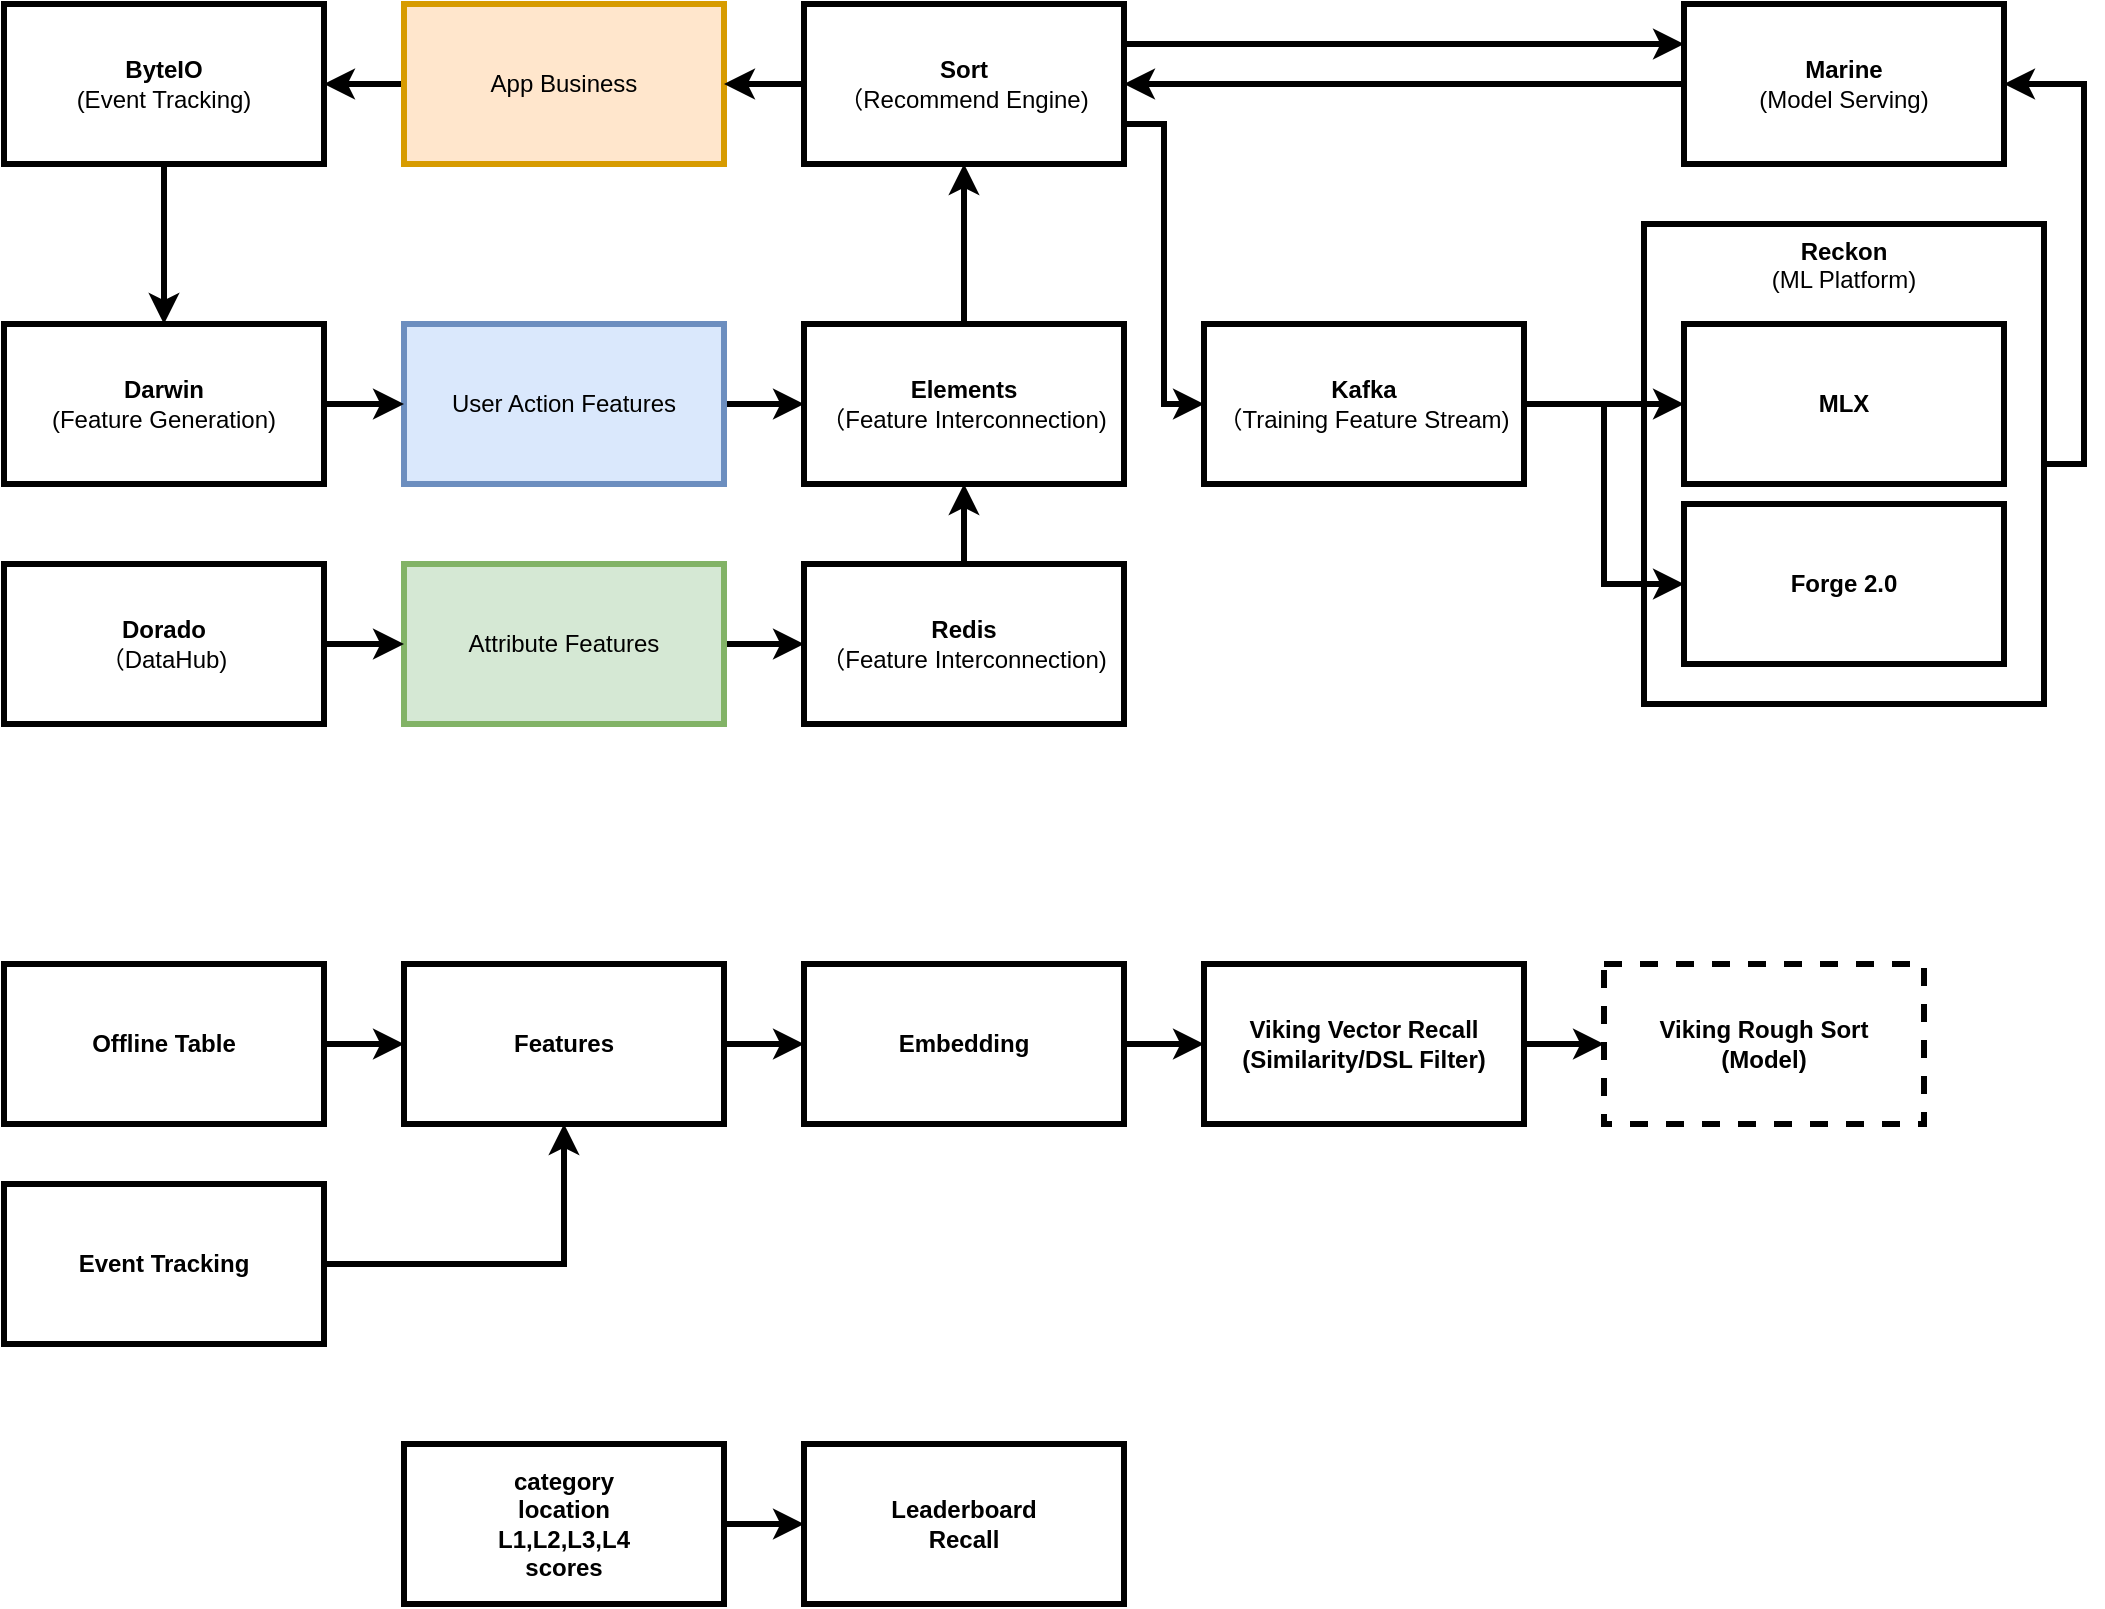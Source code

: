 <mxfile version="20.7.4" type="github">
  <diagram id="BtEQAv7aX4FZJnj8dR4N" name="Page-1">
    <mxGraphModel dx="1783" dy="1700" grid="1" gridSize="10" guides="1" tooltips="1" connect="1" arrows="1" fold="1" page="1" pageScale="1" pageWidth="827" pageHeight="1169" math="0" shadow="0">
      <root>
        <mxCell id="0" />
        <mxCell id="1" parent="0" />
        <mxCell id="Q7ln9e9xXu2RUql3f0e3-25" value="" style="group" parent="1" vertex="1" connectable="0">
          <mxGeometry x="620" y="30" width="200" height="240" as="geometry" />
        </mxCell>
        <mxCell id="Q7ln9e9xXu2RUql3f0e3-20" value="&lt;b&gt;Reckon&lt;br&gt;&lt;/b&gt;(ML Platform)" style="rounded=0;whiteSpace=wrap;html=1;strokeWidth=3;verticalAlign=top;fontColor=default;fillColor=default;" parent="Q7ln9e9xXu2RUql3f0e3-25" vertex="1">
          <mxGeometry width="200" height="240" as="geometry" />
        </mxCell>
        <mxCell id="Q7ln9e9xXu2RUql3f0e3-22" value="&lt;b&gt;MLX&lt;/b&gt;" style="rounded=0;whiteSpace=wrap;html=1;strokeWidth=3;" parent="Q7ln9e9xXu2RUql3f0e3-25" vertex="1">
          <mxGeometry x="20" y="50" width="160" height="80" as="geometry" />
        </mxCell>
        <mxCell id="Q7ln9e9xXu2RUql3f0e3-23" value="&lt;b&gt;Forge 2.0&lt;/b&gt;" style="rounded=0;whiteSpace=wrap;html=1;strokeWidth=3;" parent="Q7ln9e9xXu2RUql3f0e3-25" vertex="1">
          <mxGeometry x="20" y="140" width="160" height="80" as="geometry" />
        </mxCell>
        <mxCell id="Q7ln9e9xXu2RUql3f0e3-15" style="edgeStyle=orthogonalEdgeStyle;rounded=0;orthogonalLoop=1;jettySize=auto;html=1;exitX=1;exitY=0.5;exitDx=0;exitDy=0;entryX=0;entryY=0.5;entryDx=0;entryDy=0;strokeWidth=3;" parent="1" source="Q7ln9e9xXu2RUql3f0e3-1" target="Q7ln9e9xXu2RUql3f0e3-9" edge="1">
          <mxGeometry relative="1" as="geometry" />
        </mxCell>
        <mxCell id="Q7ln9e9xXu2RUql3f0e3-1" value="User Action Features" style="rounded=0;whiteSpace=wrap;html=1;strokeWidth=3;fillColor=#dae8fc;strokeColor=#6c8ebf;" parent="1" vertex="1">
          <mxGeometry y="80" width="160" height="80" as="geometry" />
        </mxCell>
        <mxCell id="VAz35YYLMqw6oio7wdMJ-4" style="edgeStyle=orthogonalEdgeStyle;rounded=0;orthogonalLoop=1;jettySize=auto;html=1;exitX=1;exitY=0.5;exitDx=0;exitDy=0;strokeWidth=3;fontColor=default;" edge="1" parent="1" source="Q7ln9e9xXu2RUql3f0e3-3" target="VAz35YYLMqw6oio7wdMJ-1">
          <mxGeometry relative="1" as="geometry" />
        </mxCell>
        <mxCell id="Q7ln9e9xXu2RUql3f0e3-3" value="Attribute Features" style="rounded=0;whiteSpace=wrap;html=1;strokeWidth=3;fillColor=#d5e8d4;strokeColor=#82b366;" parent="1" vertex="1">
          <mxGeometry y="200" width="160" height="80" as="geometry" />
        </mxCell>
        <mxCell id="Q7ln9e9xXu2RUql3f0e3-14" style="edgeStyle=orthogonalEdgeStyle;rounded=0;orthogonalLoop=1;jettySize=auto;html=1;exitX=1;exitY=0.5;exitDx=0;exitDy=0;entryX=0;entryY=0.5;entryDx=0;entryDy=0;strokeWidth=3;" parent="1" source="Q7ln9e9xXu2RUql3f0e3-5" target="Q7ln9e9xXu2RUql3f0e3-1" edge="1">
          <mxGeometry relative="1" as="geometry" />
        </mxCell>
        <mxCell id="Q7ln9e9xXu2RUql3f0e3-5" value="&lt;b&gt;Darwin&lt;br&gt;&lt;/b&gt;(Feature Generation)" style="rounded=0;whiteSpace=wrap;html=1;strokeWidth=3;" parent="1" vertex="1">
          <mxGeometry x="-200" y="80" width="160" height="80" as="geometry" />
        </mxCell>
        <mxCell id="Q7ln9e9xXu2RUql3f0e3-8" style="edgeStyle=orthogonalEdgeStyle;rounded=0;orthogonalLoop=1;jettySize=auto;html=1;exitX=0.5;exitY=1;exitDx=0;exitDy=0;entryX=0.5;entryY=0;entryDx=0;entryDy=0;strokeWidth=3;" parent="1" source="Q7ln9e9xXu2RUql3f0e3-7" target="Q7ln9e9xXu2RUql3f0e3-5" edge="1">
          <mxGeometry relative="1" as="geometry" />
        </mxCell>
        <mxCell id="Q7ln9e9xXu2RUql3f0e3-7" value="&lt;b&gt;ByteIO&lt;/b&gt;&lt;br&gt;(Event Tracking)" style="rounded=0;whiteSpace=wrap;html=1;strokeWidth=3;" parent="1" vertex="1">
          <mxGeometry x="-200" y="-80" width="160" height="80" as="geometry" />
        </mxCell>
        <mxCell id="VAz35YYLMqw6oio7wdMJ-18" style="edgeStyle=orthogonalEdgeStyle;rounded=0;orthogonalLoop=1;jettySize=auto;html=1;exitX=0.5;exitY=0;exitDx=0;exitDy=0;entryX=0.5;entryY=1;entryDx=0;entryDy=0;strokeWidth=3;fontColor=default;" edge="1" parent="1" source="Q7ln9e9xXu2RUql3f0e3-9" target="Q7ln9e9xXu2RUql3f0e3-34">
          <mxGeometry relative="1" as="geometry" />
        </mxCell>
        <mxCell id="Q7ln9e9xXu2RUql3f0e3-9" value="&lt;b&gt;Elements&lt;/b&gt;&lt;br&gt;（Feature Interconnection)" style="rounded=0;whiteSpace=wrap;html=1;strokeWidth=3;" parent="1" vertex="1">
          <mxGeometry x="200" y="80" width="160" height="80" as="geometry" />
        </mxCell>
        <mxCell id="Q7ln9e9xXu2RUql3f0e3-16" style="edgeStyle=orthogonalEdgeStyle;rounded=0;orthogonalLoop=1;jettySize=auto;html=1;exitX=1;exitY=0.5;exitDx=0;exitDy=0;strokeWidth=3;" parent="1" source="Q7ln9e9xXu2RUql3f0e3-12" target="Q7ln9e9xXu2RUql3f0e3-3" edge="1">
          <mxGeometry relative="1" as="geometry" />
        </mxCell>
        <mxCell id="Q7ln9e9xXu2RUql3f0e3-12" value="&lt;b&gt;Dorado&lt;/b&gt;&lt;br&gt;（DataHub)" style="rounded=0;whiteSpace=wrap;html=1;strokeWidth=3;" parent="1" vertex="1">
          <mxGeometry x="-200" y="200" width="160" height="80" as="geometry" />
        </mxCell>
        <mxCell id="Q7ln9e9xXu2RUql3f0e3-35" style="edgeStyle=orthogonalEdgeStyle;rounded=0;orthogonalLoop=1;jettySize=auto;html=1;exitX=0;exitY=0.5;exitDx=0;exitDy=0;entryX=1;entryY=0.5;entryDx=0;entryDy=0;strokeWidth=3;fontColor=default;" parent="1" source="Q7ln9e9xXu2RUql3f0e3-27" target="Q7ln9e9xXu2RUql3f0e3-34" edge="1">
          <mxGeometry relative="1" as="geometry" />
        </mxCell>
        <mxCell id="Q7ln9e9xXu2RUql3f0e3-27" value="&lt;b&gt;Marine&lt;br&gt;&lt;/b&gt;(Model Serving)" style="rounded=0;whiteSpace=wrap;html=1;strokeWidth=3;" parent="1" vertex="1">
          <mxGeometry x="640" y="-80" width="160" height="80" as="geometry" />
        </mxCell>
        <mxCell id="Q7ln9e9xXu2RUql3f0e3-32" style="edgeStyle=orthogonalEdgeStyle;rounded=0;orthogonalLoop=1;jettySize=auto;html=1;exitX=0;exitY=0.5;exitDx=0;exitDy=0;strokeWidth=3;fontColor=default;" parent="1" source="Q7ln9e9xXu2RUql3f0e3-30" target="Q7ln9e9xXu2RUql3f0e3-7" edge="1">
          <mxGeometry relative="1" as="geometry" />
        </mxCell>
        <mxCell id="Q7ln9e9xXu2RUql3f0e3-30" value="App Business" style="rounded=0;whiteSpace=wrap;html=1;strokeWidth=3;fillColor=#ffe6cc;strokeColor=#d79b00;" parent="1" vertex="1">
          <mxGeometry y="-80" width="160" height="80" as="geometry" />
        </mxCell>
        <mxCell id="Q7ln9e9xXu2RUql3f0e3-31" style="edgeStyle=orthogonalEdgeStyle;rounded=0;orthogonalLoop=1;jettySize=auto;html=1;exitX=1;exitY=0.5;exitDx=0;exitDy=0;entryX=1;entryY=0.5;entryDx=0;entryDy=0;strokeWidth=3;fontColor=default;" parent="1" source="Q7ln9e9xXu2RUql3f0e3-20" target="Q7ln9e9xXu2RUql3f0e3-27" edge="1">
          <mxGeometry relative="1" as="geometry" />
        </mxCell>
        <mxCell id="Q7ln9e9xXu2RUql3f0e3-36" style="edgeStyle=orthogonalEdgeStyle;rounded=0;orthogonalLoop=1;jettySize=auto;html=1;exitX=0;exitY=0.5;exitDx=0;exitDy=0;strokeWidth=3;fontColor=default;" parent="1" source="Q7ln9e9xXu2RUql3f0e3-34" target="Q7ln9e9xXu2RUql3f0e3-30" edge="1">
          <mxGeometry relative="1" as="geometry" />
        </mxCell>
        <mxCell id="VAz35YYLMqw6oio7wdMJ-8" style="edgeStyle=orthogonalEdgeStyle;rounded=0;orthogonalLoop=1;jettySize=auto;html=1;exitX=1;exitY=0.25;exitDx=0;exitDy=0;entryX=0;entryY=0.25;entryDx=0;entryDy=0;strokeWidth=3;fontColor=default;" edge="1" parent="1" source="Q7ln9e9xXu2RUql3f0e3-34" target="Q7ln9e9xXu2RUql3f0e3-27">
          <mxGeometry relative="1" as="geometry" />
        </mxCell>
        <mxCell id="VAz35YYLMqw6oio7wdMJ-12" style="edgeStyle=orthogonalEdgeStyle;rounded=0;orthogonalLoop=1;jettySize=auto;html=1;exitX=1;exitY=0.75;exitDx=0;exitDy=0;entryX=0;entryY=0.5;entryDx=0;entryDy=0;strokeWidth=3;fontColor=default;" edge="1" parent="1" source="Q7ln9e9xXu2RUql3f0e3-34" target="VAz35YYLMqw6oio7wdMJ-11">
          <mxGeometry relative="1" as="geometry" />
        </mxCell>
        <mxCell id="Q7ln9e9xXu2RUql3f0e3-34" value="&lt;b&gt;Sort&lt;br&gt;&lt;/b&gt;（Recommend Engine)" style="rounded=0;whiteSpace=wrap;html=1;strokeWidth=3;" parent="1" vertex="1">
          <mxGeometry x="200" y="-80" width="160" height="80" as="geometry" />
        </mxCell>
        <mxCell id="VAz35YYLMqw6oio7wdMJ-17" style="edgeStyle=orthogonalEdgeStyle;rounded=0;orthogonalLoop=1;jettySize=auto;html=1;exitX=0.5;exitY=0;exitDx=0;exitDy=0;strokeWidth=3;fontColor=default;" edge="1" parent="1" source="VAz35YYLMqw6oio7wdMJ-1" target="Q7ln9e9xXu2RUql3f0e3-9">
          <mxGeometry relative="1" as="geometry" />
        </mxCell>
        <mxCell id="VAz35YYLMqw6oio7wdMJ-1" value="&lt;b&gt;Redis&lt;br&gt;&lt;/b&gt;（Feature Interconnection)" style="rounded=0;whiteSpace=wrap;html=1;strokeWidth=3;" vertex="1" parent="1">
          <mxGeometry x="200" y="200" width="160" height="80" as="geometry" />
        </mxCell>
        <mxCell id="VAz35YYLMqw6oio7wdMJ-19" style="edgeStyle=orthogonalEdgeStyle;rounded=0;orthogonalLoop=1;jettySize=auto;html=1;exitX=1;exitY=0.5;exitDx=0;exitDy=0;entryX=0;entryY=0.5;entryDx=0;entryDy=0;strokeWidth=3;fontColor=default;" edge="1" parent="1" source="VAz35YYLMqw6oio7wdMJ-11" target="Q7ln9e9xXu2RUql3f0e3-23">
          <mxGeometry relative="1" as="geometry" />
        </mxCell>
        <mxCell id="VAz35YYLMqw6oio7wdMJ-20" style="edgeStyle=orthogonalEdgeStyle;rounded=0;orthogonalLoop=1;jettySize=auto;html=1;exitX=1;exitY=0.5;exitDx=0;exitDy=0;entryX=0;entryY=0.5;entryDx=0;entryDy=0;strokeWidth=3;fontColor=default;" edge="1" parent="1" source="VAz35YYLMqw6oio7wdMJ-11" target="Q7ln9e9xXu2RUql3f0e3-22">
          <mxGeometry relative="1" as="geometry" />
        </mxCell>
        <mxCell id="VAz35YYLMqw6oio7wdMJ-11" value="&lt;b&gt;Kafka&lt;br&gt;&lt;/b&gt;（Training Feature Stream)" style="rounded=0;whiteSpace=wrap;html=1;strokeWidth=3;" vertex="1" parent="1">
          <mxGeometry x="400" y="80" width="160" height="80" as="geometry" />
        </mxCell>
        <mxCell id="VAz35YYLMqw6oio7wdMJ-21" style="edgeStyle=orthogonalEdgeStyle;rounded=0;orthogonalLoop=1;jettySize=auto;html=1;exitX=1;exitY=0.5;exitDx=0;exitDy=0;entryX=0;entryY=0.5;entryDx=0;entryDy=0;strokeWidth=3;" edge="1" parent="1" source="VAz35YYLMqw6oio7wdMJ-22" target="VAz35YYLMqw6oio7wdMJ-26">
          <mxGeometry relative="1" as="geometry" />
        </mxCell>
        <mxCell id="VAz35YYLMqw6oio7wdMJ-22" value="&lt;b&gt;Features&lt;/b&gt;" style="rounded=0;whiteSpace=wrap;html=1;strokeWidth=3;" vertex="1" parent="1">
          <mxGeometry y="400" width="160" height="80" as="geometry" />
        </mxCell>
        <mxCell id="VAz35YYLMqw6oio7wdMJ-23" style="edgeStyle=orthogonalEdgeStyle;rounded=0;orthogonalLoop=1;jettySize=auto;html=1;exitX=1;exitY=0.5;exitDx=0;exitDy=0;entryX=0;entryY=0.5;entryDx=0;entryDy=0;strokeWidth=3;" edge="1" parent="1" source="VAz35YYLMqw6oio7wdMJ-24" target="VAz35YYLMqw6oio7wdMJ-31">
          <mxGeometry relative="1" as="geometry" />
        </mxCell>
        <mxCell id="VAz35YYLMqw6oio7wdMJ-24" value="&lt;b&gt;Viking Vector Recall&lt;br&gt;(Similarity/DSL Filter)&lt;br&gt;&lt;/b&gt;" style="rounded=0;whiteSpace=wrap;html=1;strokeWidth=3;" vertex="1" parent="1">
          <mxGeometry x="400" y="400" width="160" height="80" as="geometry" />
        </mxCell>
        <mxCell id="VAz35YYLMqw6oio7wdMJ-25" style="edgeStyle=orthogonalEdgeStyle;rounded=0;orthogonalLoop=1;jettySize=auto;html=1;exitX=1;exitY=0.5;exitDx=0;exitDy=0;entryX=0;entryY=0.5;entryDx=0;entryDy=0;strokeWidth=3;" edge="1" parent="1" source="VAz35YYLMqw6oio7wdMJ-26" target="VAz35YYLMqw6oio7wdMJ-24">
          <mxGeometry relative="1" as="geometry" />
        </mxCell>
        <mxCell id="VAz35YYLMqw6oio7wdMJ-26" value="&lt;b&gt;Embedding&lt;/b&gt;" style="rounded=0;whiteSpace=wrap;html=1;strokeWidth=3;" vertex="1" parent="1">
          <mxGeometry x="200" y="400" width="160" height="80" as="geometry" />
        </mxCell>
        <mxCell id="VAz35YYLMqw6oio7wdMJ-27" style="edgeStyle=orthogonalEdgeStyle;rounded=0;orthogonalLoop=1;jettySize=auto;html=1;exitX=1;exitY=0.5;exitDx=0;exitDy=0;strokeWidth=3;" edge="1" parent="1" source="VAz35YYLMqw6oio7wdMJ-28" target="VAz35YYLMqw6oio7wdMJ-22">
          <mxGeometry relative="1" as="geometry" />
        </mxCell>
        <mxCell id="VAz35YYLMqw6oio7wdMJ-28" value="&lt;b&gt;Offline Table&lt;/b&gt;" style="rounded=0;whiteSpace=wrap;html=1;strokeWidth=3;" vertex="1" parent="1">
          <mxGeometry x="-200" y="400" width="160" height="80" as="geometry" />
        </mxCell>
        <mxCell id="VAz35YYLMqw6oio7wdMJ-29" style="edgeStyle=orthogonalEdgeStyle;rounded=0;orthogonalLoop=1;jettySize=auto;html=1;exitX=1;exitY=0.5;exitDx=0;exitDy=0;strokeWidth=3;" edge="1" parent="1" source="VAz35YYLMqw6oio7wdMJ-30" target="VAz35YYLMqw6oio7wdMJ-22">
          <mxGeometry relative="1" as="geometry" />
        </mxCell>
        <mxCell id="VAz35YYLMqw6oio7wdMJ-30" value="&lt;b&gt;Event Tracking&lt;/b&gt;" style="rounded=0;whiteSpace=wrap;html=1;strokeWidth=3;" vertex="1" parent="1">
          <mxGeometry x="-200" y="510" width="160" height="80" as="geometry" />
        </mxCell>
        <mxCell id="VAz35YYLMqw6oio7wdMJ-31" value="&lt;b&gt;Viking Rough Sort&lt;br&gt;(Model)&lt;br&gt;&lt;/b&gt;" style="rounded=0;whiteSpace=wrap;html=1;strokeWidth=3;dashed=1;" vertex="1" parent="1">
          <mxGeometry x="600" y="400" width="160" height="80" as="geometry" />
        </mxCell>
        <mxCell id="VAz35YYLMqw6oio7wdMJ-32" value="&lt;b&gt;Leaderboard&lt;br&gt;Recall&lt;br&gt;&lt;/b&gt;" style="rounded=0;whiteSpace=wrap;html=1;strokeWidth=3;" vertex="1" parent="1">
          <mxGeometry x="200" y="640" width="160" height="80" as="geometry" />
        </mxCell>
        <mxCell id="VAz35YYLMqw6oio7wdMJ-34" style="edgeStyle=orthogonalEdgeStyle;rounded=0;orthogonalLoop=1;jettySize=auto;html=1;exitX=1;exitY=0.5;exitDx=0;exitDy=0;strokeWidth=3;fontColor=default;" edge="1" parent="1" source="VAz35YYLMqw6oio7wdMJ-33" target="VAz35YYLMqw6oio7wdMJ-32">
          <mxGeometry relative="1" as="geometry" />
        </mxCell>
        <mxCell id="VAz35YYLMqw6oio7wdMJ-33" value="&lt;b&gt;category&lt;br&gt;location&lt;br&gt;L1,L2,L3,L4&lt;br&gt;scores&lt;/b&gt;" style="rounded=0;whiteSpace=wrap;html=1;strokeWidth=3;" vertex="1" parent="1">
          <mxGeometry y="640" width="160" height="80" as="geometry" />
        </mxCell>
      </root>
    </mxGraphModel>
  </diagram>
</mxfile>
